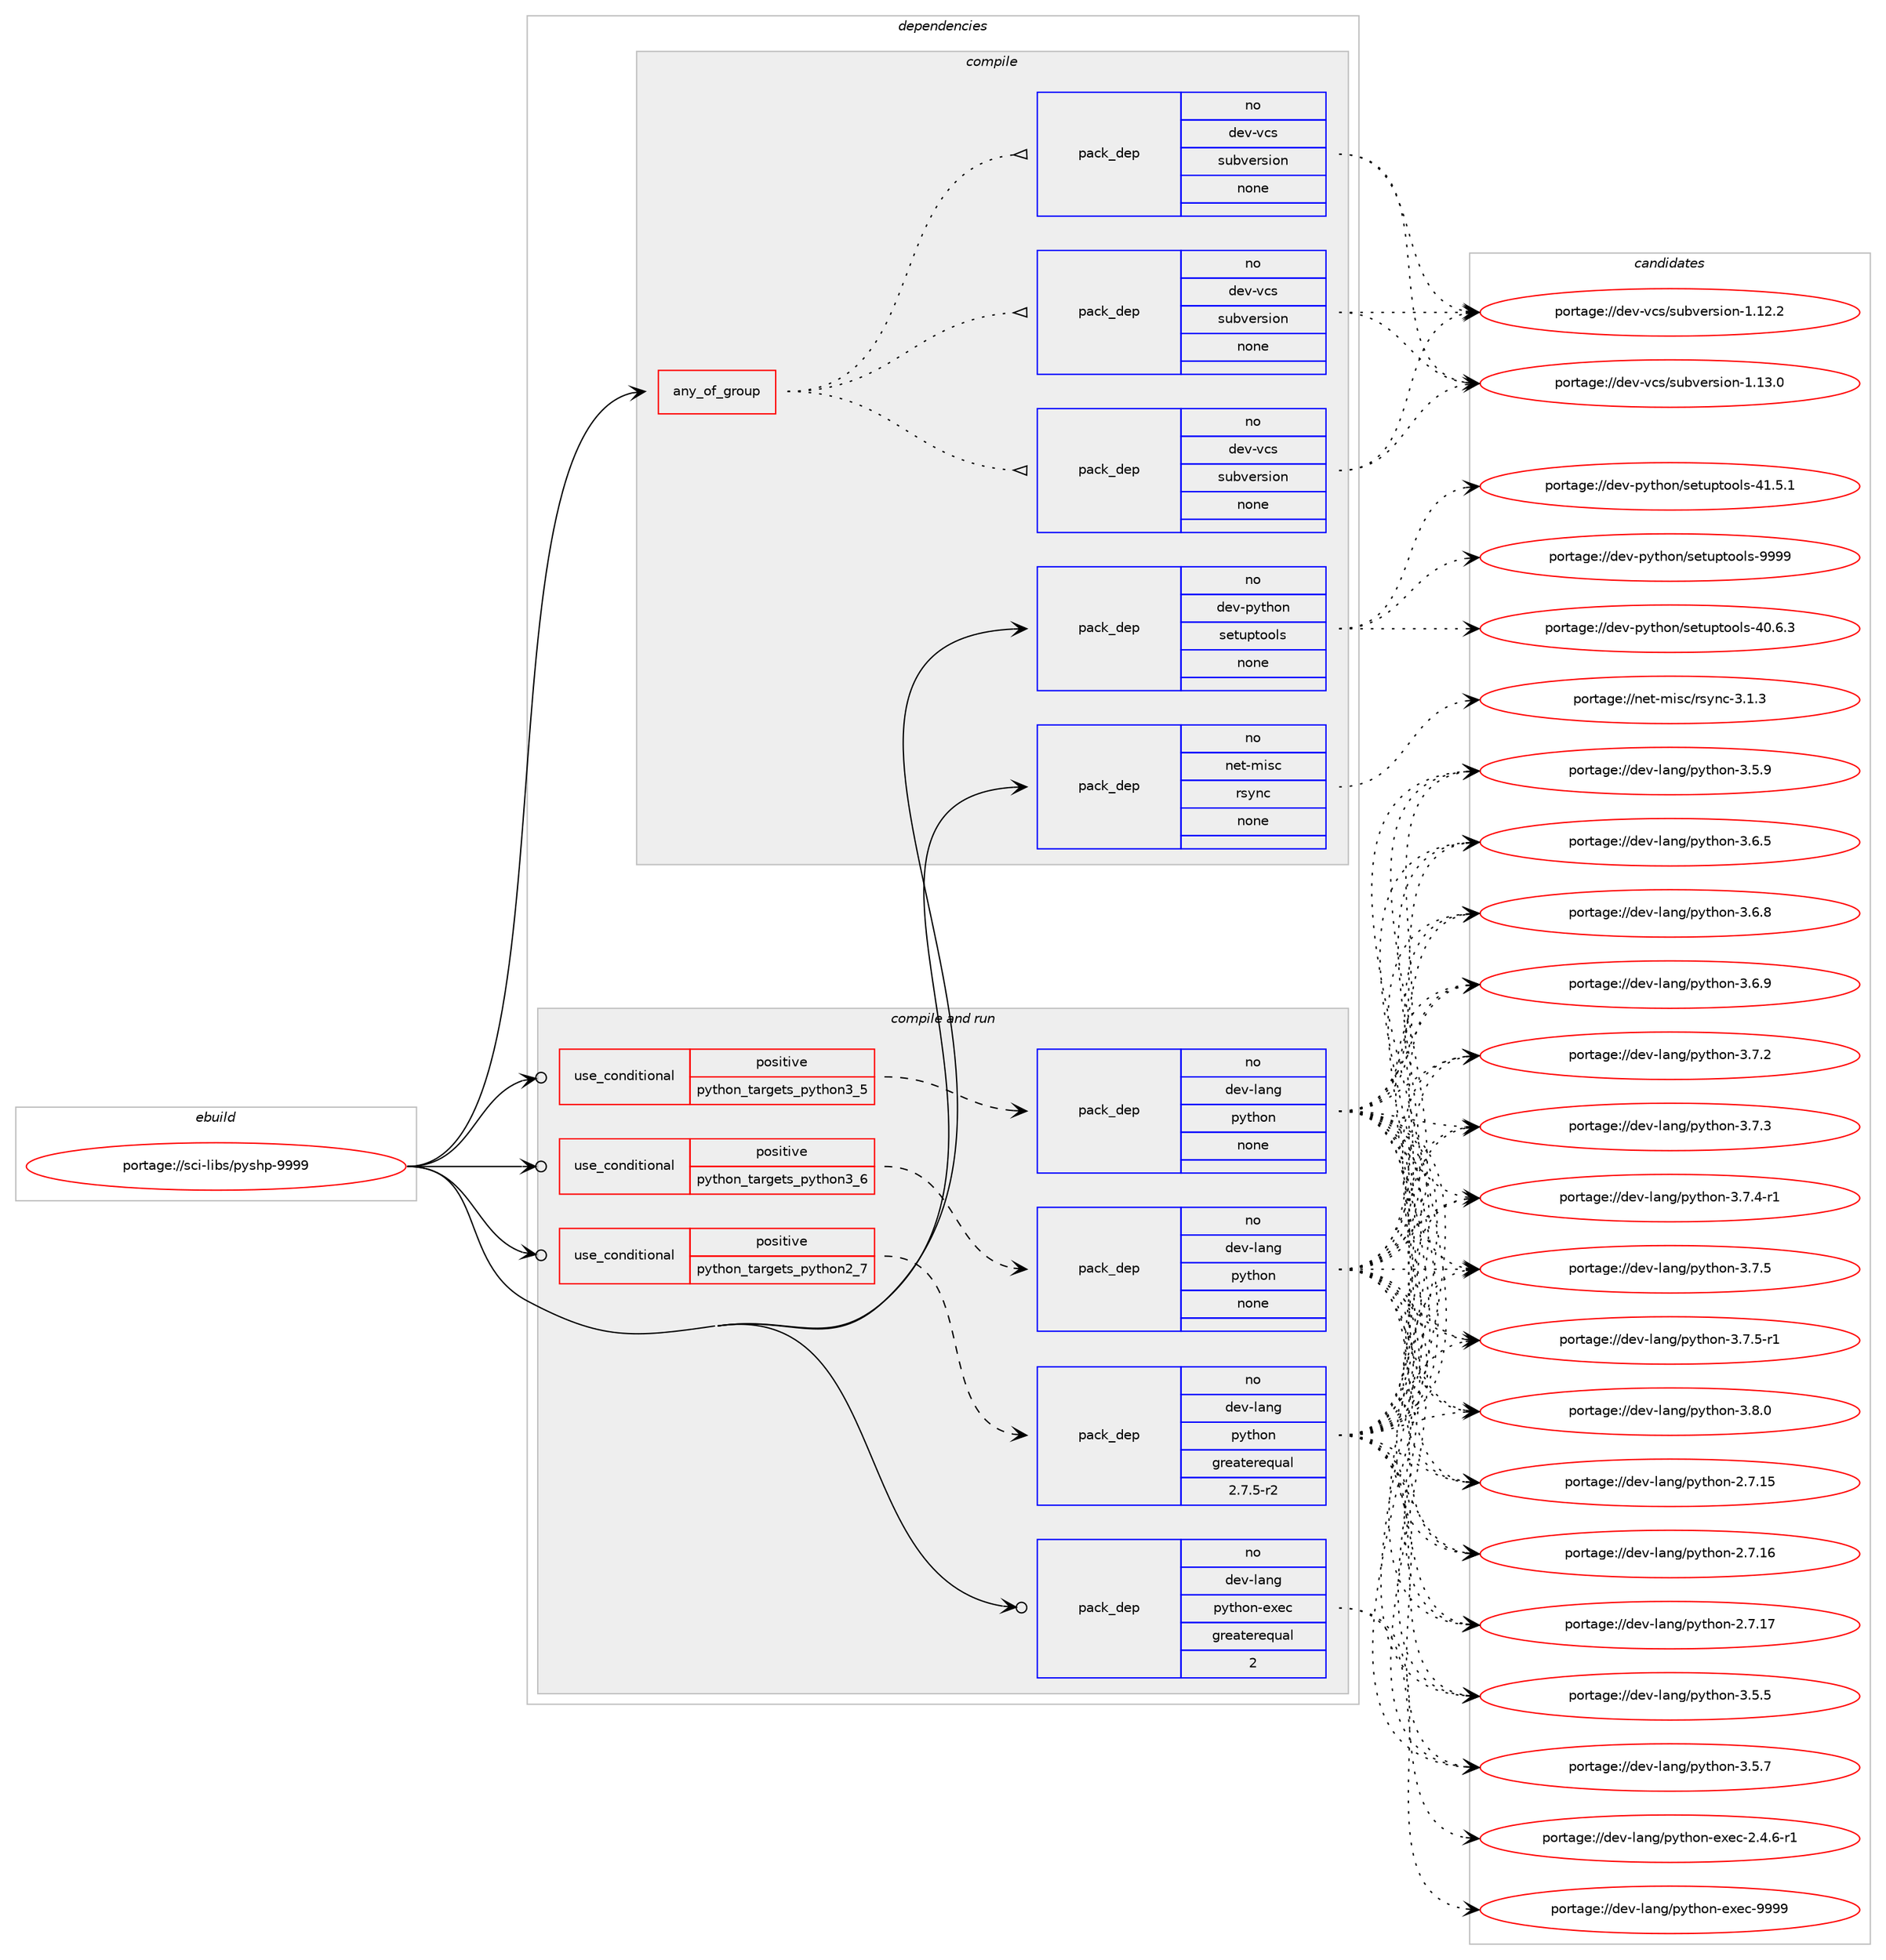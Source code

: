 digraph prolog {

# *************
# Graph options
# *************

newrank=true;
concentrate=true;
compound=true;
graph [rankdir=LR,fontname=Helvetica,fontsize=10,ranksep=1.5];#, ranksep=2.5, nodesep=0.2];
edge  [arrowhead=vee];
node  [fontname=Helvetica,fontsize=10];

# **********
# The ebuild
# **********

subgraph cluster_leftcol {
color=gray;
rank=same;
label=<<i>ebuild</i>>;
id [label="portage://sci-libs/pyshp-9999", color=red, width=4, href="../sci-libs/pyshp-9999.svg"];
}

# ****************
# The dependencies
# ****************

subgraph cluster_midcol {
color=gray;
label=<<i>dependencies</i>>;
subgraph cluster_compile {
fillcolor="#eeeeee";
style=filled;
label=<<i>compile</i>>;
subgraph any6464 {
dependency392280 [label=<<TABLE BORDER="0" CELLBORDER="1" CELLSPACING="0" CELLPADDING="4"><TR><TD CELLPADDING="10">any_of_group</TD></TR></TABLE>>, shape=none, color=red];subgraph pack288478 {
dependency392281 [label=<<TABLE BORDER="0" CELLBORDER="1" CELLSPACING="0" CELLPADDING="4" WIDTH="220"><TR><TD ROWSPAN="6" CELLPADDING="30">pack_dep</TD></TR><TR><TD WIDTH="110">no</TD></TR><TR><TD>dev-vcs</TD></TR><TR><TD>subversion</TD></TR><TR><TD>none</TD></TR><TR><TD></TD></TR></TABLE>>, shape=none, color=blue];
}
dependency392280:e -> dependency392281:w [weight=20,style="dotted",arrowhead="oinv"];
subgraph pack288479 {
dependency392282 [label=<<TABLE BORDER="0" CELLBORDER="1" CELLSPACING="0" CELLPADDING="4" WIDTH="220"><TR><TD ROWSPAN="6" CELLPADDING="30">pack_dep</TD></TR><TR><TD WIDTH="110">no</TD></TR><TR><TD>dev-vcs</TD></TR><TR><TD>subversion</TD></TR><TR><TD>none</TD></TR><TR><TD></TD></TR></TABLE>>, shape=none, color=blue];
}
dependency392280:e -> dependency392282:w [weight=20,style="dotted",arrowhead="oinv"];
subgraph pack288480 {
dependency392283 [label=<<TABLE BORDER="0" CELLBORDER="1" CELLSPACING="0" CELLPADDING="4" WIDTH="220"><TR><TD ROWSPAN="6" CELLPADDING="30">pack_dep</TD></TR><TR><TD WIDTH="110">no</TD></TR><TR><TD>dev-vcs</TD></TR><TR><TD>subversion</TD></TR><TR><TD>none</TD></TR><TR><TD></TD></TR></TABLE>>, shape=none, color=blue];
}
dependency392280:e -> dependency392283:w [weight=20,style="dotted",arrowhead="oinv"];
}
id:e -> dependency392280:w [weight=20,style="solid",arrowhead="vee"];
subgraph pack288481 {
dependency392284 [label=<<TABLE BORDER="0" CELLBORDER="1" CELLSPACING="0" CELLPADDING="4" WIDTH="220"><TR><TD ROWSPAN="6" CELLPADDING="30">pack_dep</TD></TR><TR><TD WIDTH="110">no</TD></TR><TR><TD>dev-python</TD></TR><TR><TD>setuptools</TD></TR><TR><TD>none</TD></TR><TR><TD></TD></TR></TABLE>>, shape=none, color=blue];
}
id:e -> dependency392284:w [weight=20,style="solid",arrowhead="vee"];
subgraph pack288482 {
dependency392285 [label=<<TABLE BORDER="0" CELLBORDER="1" CELLSPACING="0" CELLPADDING="4" WIDTH="220"><TR><TD ROWSPAN="6" CELLPADDING="30">pack_dep</TD></TR><TR><TD WIDTH="110">no</TD></TR><TR><TD>net-misc</TD></TR><TR><TD>rsync</TD></TR><TR><TD>none</TD></TR><TR><TD></TD></TR></TABLE>>, shape=none, color=blue];
}
id:e -> dependency392285:w [weight=20,style="solid",arrowhead="vee"];
}
subgraph cluster_compileandrun {
fillcolor="#eeeeee";
style=filled;
label=<<i>compile and run</i>>;
subgraph cond97134 {
dependency392286 [label=<<TABLE BORDER="0" CELLBORDER="1" CELLSPACING="0" CELLPADDING="4"><TR><TD ROWSPAN="3" CELLPADDING="10">use_conditional</TD></TR><TR><TD>positive</TD></TR><TR><TD>python_targets_python2_7</TD></TR></TABLE>>, shape=none, color=red];
subgraph pack288483 {
dependency392287 [label=<<TABLE BORDER="0" CELLBORDER="1" CELLSPACING="0" CELLPADDING="4" WIDTH="220"><TR><TD ROWSPAN="6" CELLPADDING="30">pack_dep</TD></TR><TR><TD WIDTH="110">no</TD></TR><TR><TD>dev-lang</TD></TR><TR><TD>python</TD></TR><TR><TD>greaterequal</TD></TR><TR><TD>2.7.5-r2</TD></TR></TABLE>>, shape=none, color=blue];
}
dependency392286:e -> dependency392287:w [weight=20,style="dashed",arrowhead="vee"];
}
id:e -> dependency392286:w [weight=20,style="solid",arrowhead="odotvee"];
subgraph cond97135 {
dependency392288 [label=<<TABLE BORDER="0" CELLBORDER="1" CELLSPACING="0" CELLPADDING="4"><TR><TD ROWSPAN="3" CELLPADDING="10">use_conditional</TD></TR><TR><TD>positive</TD></TR><TR><TD>python_targets_python3_5</TD></TR></TABLE>>, shape=none, color=red];
subgraph pack288484 {
dependency392289 [label=<<TABLE BORDER="0" CELLBORDER="1" CELLSPACING="0" CELLPADDING="4" WIDTH="220"><TR><TD ROWSPAN="6" CELLPADDING="30">pack_dep</TD></TR><TR><TD WIDTH="110">no</TD></TR><TR><TD>dev-lang</TD></TR><TR><TD>python</TD></TR><TR><TD>none</TD></TR><TR><TD></TD></TR></TABLE>>, shape=none, color=blue];
}
dependency392288:e -> dependency392289:w [weight=20,style="dashed",arrowhead="vee"];
}
id:e -> dependency392288:w [weight=20,style="solid",arrowhead="odotvee"];
subgraph cond97136 {
dependency392290 [label=<<TABLE BORDER="0" CELLBORDER="1" CELLSPACING="0" CELLPADDING="4"><TR><TD ROWSPAN="3" CELLPADDING="10">use_conditional</TD></TR><TR><TD>positive</TD></TR><TR><TD>python_targets_python3_6</TD></TR></TABLE>>, shape=none, color=red];
subgraph pack288485 {
dependency392291 [label=<<TABLE BORDER="0" CELLBORDER="1" CELLSPACING="0" CELLPADDING="4" WIDTH="220"><TR><TD ROWSPAN="6" CELLPADDING="30">pack_dep</TD></TR><TR><TD WIDTH="110">no</TD></TR><TR><TD>dev-lang</TD></TR><TR><TD>python</TD></TR><TR><TD>none</TD></TR><TR><TD></TD></TR></TABLE>>, shape=none, color=blue];
}
dependency392290:e -> dependency392291:w [weight=20,style="dashed",arrowhead="vee"];
}
id:e -> dependency392290:w [weight=20,style="solid",arrowhead="odotvee"];
subgraph pack288486 {
dependency392292 [label=<<TABLE BORDER="0" CELLBORDER="1" CELLSPACING="0" CELLPADDING="4" WIDTH="220"><TR><TD ROWSPAN="6" CELLPADDING="30">pack_dep</TD></TR><TR><TD WIDTH="110">no</TD></TR><TR><TD>dev-lang</TD></TR><TR><TD>python-exec</TD></TR><TR><TD>greaterequal</TD></TR><TR><TD>2</TD></TR></TABLE>>, shape=none, color=blue];
}
id:e -> dependency392292:w [weight=20,style="solid",arrowhead="odotvee"];
}
subgraph cluster_run {
fillcolor="#eeeeee";
style=filled;
label=<<i>run</i>>;
}
}

# **************
# The candidates
# **************

subgraph cluster_choices {
rank=same;
color=gray;
label=<<i>candidates</i>>;

subgraph choice288478 {
color=black;
nodesep=1;
choiceportage1001011184511899115471151179811810111411510511111045494649504650 [label="portage://dev-vcs/subversion-1.12.2", color=red, width=4,href="../dev-vcs/subversion-1.12.2.svg"];
choiceportage1001011184511899115471151179811810111411510511111045494649514648 [label="portage://dev-vcs/subversion-1.13.0", color=red, width=4,href="../dev-vcs/subversion-1.13.0.svg"];
dependency392281:e -> choiceportage1001011184511899115471151179811810111411510511111045494649504650:w [style=dotted,weight="100"];
dependency392281:e -> choiceportage1001011184511899115471151179811810111411510511111045494649514648:w [style=dotted,weight="100"];
}
subgraph choice288479 {
color=black;
nodesep=1;
choiceportage1001011184511899115471151179811810111411510511111045494649504650 [label="portage://dev-vcs/subversion-1.12.2", color=red, width=4,href="../dev-vcs/subversion-1.12.2.svg"];
choiceportage1001011184511899115471151179811810111411510511111045494649514648 [label="portage://dev-vcs/subversion-1.13.0", color=red, width=4,href="../dev-vcs/subversion-1.13.0.svg"];
dependency392282:e -> choiceportage1001011184511899115471151179811810111411510511111045494649504650:w [style=dotted,weight="100"];
dependency392282:e -> choiceportage1001011184511899115471151179811810111411510511111045494649514648:w [style=dotted,weight="100"];
}
subgraph choice288480 {
color=black;
nodesep=1;
choiceportage1001011184511899115471151179811810111411510511111045494649504650 [label="portage://dev-vcs/subversion-1.12.2", color=red, width=4,href="../dev-vcs/subversion-1.12.2.svg"];
choiceportage1001011184511899115471151179811810111411510511111045494649514648 [label="portage://dev-vcs/subversion-1.13.0", color=red, width=4,href="../dev-vcs/subversion-1.13.0.svg"];
dependency392283:e -> choiceportage1001011184511899115471151179811810111411510511111045494649504650:w [style=dotted,weight="100"];
dependency392283:e -> choiceportage1001011184511899115471151179811810111411510511111045494649514648:w [style=dotted,weight="100"];
}
subgraph choice288481 {
color=black;
nodesep=1;
choiceportage100101118451121211161041111104711510111611711211611111110811545524846544651 [label="portage://dev-python/setuptools-40.6.3", color=red, width=4,href="../dev-python/setuptools-40.6.3.svg"];
choiceportage100101118451121211161041111104711510111611711211611111110811545524946534649 [label="portage://dev-python/setuptools-41.5.1", color=red, width=4,href="../dev-python/setuptools-41.5.1.svg"];
choiceportage10010111845112121116104111110471151011161171121161111111081154557575757 [label="portage://dev-python/setuptools-9999", color=red, width=4,href="../dev-python/setuptools-9999.svg"];
dependency392284:e -> choiceportage100101118451121211161041111104711510111611711211611111110811545524846544651:w [style=dotted,weight="100"];
dependency392284:e -> choiceportage100101118451121211161041111104711510111611711211611111110811545524946534649:w [style=dotted,weight="100"];
dependency392284:e -> choiceportage10010111845112121116104111110471151011161171121161111111081154557575757:w [style=dotted,weight="100"];
}
subgraph choice288482 {
color=black;
nodesep=1;
choiceportage11010111645109105115994711411512111099455146494651 [label="portage://net-misc/rsync-3.1.3", color=red, width=4,href="../net-misc/rsync-3.1.3.svg"];
dependency392285:e -> choiceportage11010111645109105115994711411512111099455146494651:w [style=dotted,weight="100"];
}
subgraph choice288483 {
color=black;
nodesep=1;
choiceportage10010111845108971101034711212111610411111045504655464953 [label="portage://dev-lang/python-2.7.15", color=red, width=4,href="../dev-lang/python-2.7.15.svg"];
choiceportage10010111845108971101034711212111610411111045504655464954 [label="portage://dev-lang/python-2.7.16", color=red, width=4,href="../dev-lang/python-2.7.16.svg"];
choiceportage10010111845108971101034711212111610411111045504655464955 [label="portage://dev-lang/python-2.7.17", color=red, width=4,href="../dev-lang/python-2.7.17.svg"];
choiceportage100101118451089711010347112121116104111110455146534653 [label="portage://dev-lang/python-3.5.5", color=red, width=4,href="../dev-lang/python-3.5.5.svg"];
choiceportage100101118451089711010347112121116104111110455146534655 [label="portage://dev-lang/python-3.5.7", color=red, width=4,href="../dev-lang/python-3.5.7.svg"];
choiceportage100101118451089711010347112121116104111110455146534657 [label="portage://dev-lang/python-3.5.9", color=red, width=4,href="../dev-lang/python-3.5.9.svg"];
choiceportage100101118451089711010347112121116104111110455146544653 [label="portage://dev-lang/python-3.6.5", color=red, width=4,href="../dev-lang/python-3.6.5.svg"];
choiceportage100101118451089711010347112121116104111110455146544656 [label="portage://dev-lang/python-3.6.8", color=red, width=4,href="../dev-lang/python-3.6.8.svg"];
choiceportage100101118451089711010347112121116104111110455146544657 [label="portage://dev-lang/python-3.6.9", color=red, width=4,href="../dev-lang/python-3.6.9.svg"];
choiceportage100101118451089711010347112121116104111110455146554650 [label="portage://dev-lang/python-3.7.2", color=red, width=4,href="../dev-lang/python-3.7.2.svg"];
choiceportage100101118451089711010347112121116104111110455146554651 [label="portage://dev-lang/python-3.7.3", color=red, width=4,href="../dev-lang/python-3.7.3.svg"];
choiceportage1001011184510897110103471121211161041111104551465546524511449 [label="portage://dev-lang/python-3.7.4-r1", color=red, width=4,href="../dev-lang/python-3.7.4-r1.svg"];
choiceportage100101118451089711010347112121116104111110455146554653 [label="portage://dev-lang/python-3.7.5", color=red, width=4,href="../dev-lang/python-3.7.5.svg"];
choiceportage1001011184510897110103471121211161041111104551465546534511449 [label="portage://dev-lang/python-3.7.5-r1", color=red, width=4,href="../dev-lang/python-3.7.5-r1.svg"];
choiceportage100101118451089711010347112121116104111110455146564648 [label="portage://dev-lang/python-3.8.0", color=red, width=4,href="../dev-lang/python-3.8.0.svg"];
dependency392287:e -> choiceportage10010111845108971101034711212111610411111045504655464953:w [style=dotted,weight="100"];
dependency392287:e -> choiceportage10010111845108971101034711212111610411111045504655464954:w [style=dotted,weight="100"];
dependency392287:e -> choiceportage10010111845108971101034711212111610411111045504655464955:w [style=dotted,weight="100"];
dependency392287:e -> choiceportage100101118451089711010347112121116104111110455146534653:w [style=dotted,weight="100"];
dependency392287:e -> choiceportage100101118451089711010347112121116104111110455146534655:w [style=dotted,weight="100"];
dependency392287:e -> choiceportage100101118451089711010347112121116104111110455146534657:w [style=dotted,weight="100"];
dependency392287:e -> choiceportage100101118451089711010347112121116104111110455146544653:w [style=dotted,weight="100"];
dependency392287:e -> choiceportage100101118451089711010347112121116104111110455146544656:w [style=dotted,weight="100"];
dependency392287:e -> choiceportage100101118451089711010347112121116104111110455146544657:w [style=dotted,weight="100"];
dependency392287:e -> choiceportage100101118451089711010347112121116104111110455146554650:w [style=dotted,weight="100"];
dependency392287:e -> choiceportage100101118451089711010347112121116104111110455146554651:w [style=dotted,weight="100"];
dependency392287:e -> choiceportage1001011184510897110103471121211161041111104551465546524511449:w [style=dotted,weight="100"];
dependency392287:e -> choiceportage100101118451089711010347112121116104111110455146554653:w [style=dotted,weight="100"];
dependency392287:e -> choiceportage1001011184510897110103471121211161041111104551465546534511449:w [style=dotted,weight="100"];
dependency392287:e -> choiceportage100101118451089711010347112121116104111110455146564648:w [style=dotted,weight="100"];
}
subgraph choice288484 {
color=black;
nodesep=1;
choiceportage10010111845108971101034711212111610411111045504655464953 [label="portage://dev-lang/python-2.7.15", color=red, width=4,href="../dev-lang/python-2.7.15.svg"];
choiceportage10010111845108971101034711212111610411111045504655464954 [label="portage://dev-lang/python-2.7.16", color=red, width=4,href="../dev-lang/python-2.7.16.svg"];
choiceportage10010111845108971101034711212111610411111045504655464955 [label="portage://dev-lang/python-2.7.17", color=red, width=4,href="../dev-lang/python-2.7.17.svg"];
choiceportage100101118451089711010347112121116104111110455146534653 [label="portage://dev-lang/python-3.5.5", color=red, width=4,href="../dev-lang/python-3.5.5.svg"];
choiceportage100101118451089711010347112121116104111110455146534655 [label="portage://dev-lang/python-3.5.7", color=red, width=4,href="../dev-lang/python-3.5.7.svg"];
choiceportage100101118451089711010347112121116104111110455146534657 [label="portage://dev-lang/python-3.5.9", color=red, width=4,href="../dev-lang/python-3.5.9.svg"];
choiceportage100101118451089711010347112121116104111110455146544653 [label="portage://dev-lang/python-3.6.5", color=red, width=4,href="../dev-lang/python-3.6.5.svg"];
choiceportage100101118451089711010347112121116104111110455146544656 [label="portage://dev-lang/python-3.6.8", color=red, width=4,href="../dev-lang/python-3.6.8.svg"];
choiceportage100101118451089711010347112121116104111110455146544657 [label="portage://dev-lang/python-3.6.9", color=red, width=4,href="../dev-lang/python-3.6.9.svg"];
choiceportage100101118451089711010347112121116104111110455146554650 [label="portage://dev-lang/python-3.7.2", color=red, width=4,href="../dev-lang/python-3.7.2.svg"];
choiceportage100101118451089711010347112121116104111110455146554651 [label="portage://dev-lang/python-3.7.3", color=red, width=4,href="../dev-lang/python-3.7.3.svg"];
choiceportage1001011184510897110103471121211161041111104551465546524511449 [label="portage://dev-lang/python-3.7.4-r1", color=red, width=4,href="../dev-lang/python-3.7.4-r1.svg"];
choiceportage100101118451089711010347112121116104111110455146554653 [label="portage://dev-lang/python-3.7.5", color=red, width=4,href="../dev-lang/python-3.7.5.svg"];
choiceportage1001011184510897110103471121211161041111104551465546534511449 [label="portage://dev-lang/python-3.7.5-r1", color=red, width=4,href="../dev-lang/python-3.7.5-r1.svg"];
choiceportage100101118451089711010347112121116104111110455146564648 [label="portage://dev-lang/python-3.8.0", color=red, width=4,href="../dev-lang/python-3.8.0.svg"];
dependency392289:e -> choiceportage10010111845108971101034711212111610411111045504655464953:w [style=dotted,weight="100"];
dependency392289:e -> choiceportage10010111845108971101034711212111610411111045504655464954:w [style=dotted,weight="100"];
dependency392289:e -> choiceportage10010111845108971101034711212111610411111045504655464955:w [style=dotted,weight="100"];
dependency392289:e -> choiceportage100101118451089711010347112121116104111110455146534653:w [style=dotted,weight="100"];
dependency392289:e -> choiceportage100101118451089711010347112121116104111110455146534655:w [style=dotted,weight="100"];
dependency392289:e -> choiceportage100101118451089711010347112121116104111110455146534657:w [style=dotted,weight="100"];
dependency392289:e -> choiceportage100101118451089711010347112121116104111110455146544653:w [style=dotted,weight="100"];
dependency392289:e -> choiceportage100101118451089711010347112121116104111110455146544656:w [style=dotted,weight="100"];
dependency392289:e -> choiceportage100101118451089711010347112121116104111110455146544657:w [style=dotted,weight="100"];
dependency392289:e -> choiceportage100101118451089711010347112121116104111110455146554650:w [style=dotted,weight="100"];
dependency392289:e -> choiceportage100101118451089711010347112121116104111110455146554651:w [style=dotted,weight="100"];
dependency392289:e -> choiceportage1001011184510897110103471121211161041111104551465546524511449:w [style=dotted,weight="100"];
dependency392289:e -> choiceportage100101118451089711010347112121116104111110455146554653:w [style=dotted,weight="100"];
dependency392289:e -> choiceportage1001011184510897110103471121211161041111104551465546534511449:w [style=dotted,weight="100"];
dependency392289:e -> choiceportage100101118451089711010347112121116104111110455146564648:w [style=dotted,weight="100"];
}
subgraph choice288485 {
color=black;
nodesep=1;
choiceportage10010111845108971101034711212111610411111045504655464953 [label="portage://dev-lang/python-2.7.15", color=red, width=4,href="../dev-lang/python-2.7.15.svg"];
choiceportage10010111845108971101034711212111610411111045504655464954 [label="portage://dev-lang/python-2.7.16", color=red, width=4,href="../dev-lang/python-2.7.16.svg"];
choiceportage10010111845108971101034711212111610411111045504655464955 [label="portage://dev-lang/python-2.7.17", color=red, width=4,href="../dev-lang/python-2.7.17.svg"];
choiceportage100101118451089711010347112121116104111110455146534653 [label="portage://dev-lang/python-3.5.5", color=red, width=4,href="../dev-lang/python-3.5.5.svg"];
choiceportage100101118451089711010347112121116104111110455146534655 [label="portage://dev-lang/python-3.5.7", color=red, width=4,href="../dev-lang/python-3.5.7.svg"];
choiceportage100101118451089711010347112121116104111110455146534657 [label="portage://dev-lang/python-3.5.9", color=red, width=4,href="../dev-lang/python-3.5.9.svg"];
choiceportage100101118451089711010347112121116104111110455146544653 [label="portage://dev-lang/python-3.6.5", color=red, width=4,href="../dev-lang/python-3.6.5.svg"];
choiceportage100101118451089711010347112121116104111110455146544656 [label="portage://dev-lang/python-3.6.8", color=red, width=4,href="../dev-lang/python-3.6.8.svg"];
choiceportage100101118451089711010347112121116104111110455146544657 [label="portage://dev-lang/python-3.6.9", color=red, width=4,href="../dev-lang/python-3.6.9.svg"];
choiceportage100101118451089711010347112121116104111110455146554650 [label="portage://dev-lang/python-3.7.2", color=red, width=4,href="../dev-lang/python-3.7.2.svg"];
choiceportage100101118451089711010347112121116104111110455146554651 [label="portage://dev-lang/python-3.7.3", color=red, width=4,href="../dev-lang/python-3.7.3.svg"];
choiceportage1001011184510897110103471121211161041111104551465546524511449 [label="portage://dev-lang/python-3.7.4-r1", color=red, width=4,href="../dev-lang/python-3.7.4-r1.svg"];
choiceportage100101118451089711010347112121116104111110455146554653 [label="portage://dev-lang/python-3.7.5", color=red, width=4,href="../dev-lang/python-3.7.5.svg"];
choiceportage1001011184510897110103471121211161041111104551465546534511449 [label="portage://dev-lang/python-3.7.5-r1", color=red, width=4,href="../dev-lang/python-3.7.5-r1.svg"];
choiceportage100101118451089711010347112121116104111110455146564648 [label="portage://dev-lang/python-3.8.0", color=red, width=4,href="../dev-lang/python-3.8.0.svg"];
dependency392291:e -> choiceportage10010111845108971101034711212111610411111045504655464953:w [style=dotted,weight="100"];
dependency392291:e -> choiceportage10010111845108971101034711212111610411111045504655464954:w [style=dotted,weight="100"];
dependency392291:e -> choiceportage10010111845108971101034711212111610411111045504655464955:w [style=dotted,weight="100"];
dependency392291:e -> choiceportage100101118451089711010347112121116104111110455146534653:w [style=dotted,weight="100"];
dependency392291:e -> choiceportage100101118451089711010347112121116104111110455146534655:w [style=dotted,weight="100"];
dependency392291:e -> choiceportage100101118451089711010347112121116104111110455146534657:w [style=dotted,weight="100"];
dependency392291:e -> choiceportage100101118451089711010347112121116104111110455146544653:w [style=dotted,weight="100"];
dependency392291:e -> choiceportage100101118451089711010347112121116104111110455146544656:w [style=dotted,weight="100"];
dependency392291:e -> choiceportage100101118451089711010347112121116104111110455146544657:w [style=dotted,weight="100"];
dependency392291:e -> choiceportage100101118451089711010347112121116104111110455146554650:w [style=dotted,weight="100"];
dependency392291:e -> choiceportage100101118451089711010347112121116104111110455146554651:w [style=dotted,weight="100"];
dependency392291:e -> choiceportage1001011184510897110103471121211161041111104551465546524511449:w [style=dotted,weight="100"];
dependency392291:e -> choiceportage100101118451089711010347112121116104111110455146554653:w [style=dotted,weight="100"];
dependency392291:e -> choiceportage1001011184510897110103471121211161041111104551465546534511449:w [style=dotted,weight="100"];
dependency392291:e -> choiceportage100101118451089711010347112121116104111110455146564648:w [style=dotted,weight="100"];
}
subgraph choice288486 {
color=black;
nodesep=1;
choiceportage10010111845108971101034711212111610411111045101120101994550465246544511449 [label="portage://dev-lang/python-exec-2.4.6-r1", color=red, width=4,href="../dev-lang/python-exec-2.4.6-r1.svg"];
choiceportage10010111845108971101034711212111610411111045101120101994557575757 [label="portage://dev-lang/python-exec-9999", color=red, width=4,href="../dev-lang/python-exec-9999.svg"];
dependency392292:e -> choiceportage10010111845108971101034711212111610411111045101120101994550465246544511449:w [style=dotted,weight="100"];
dependency392292:e -> choiceportage10010111845108971101034711212111610411111045101120101994557575757:w [style=dotted,weight="100"];
}
}

}
